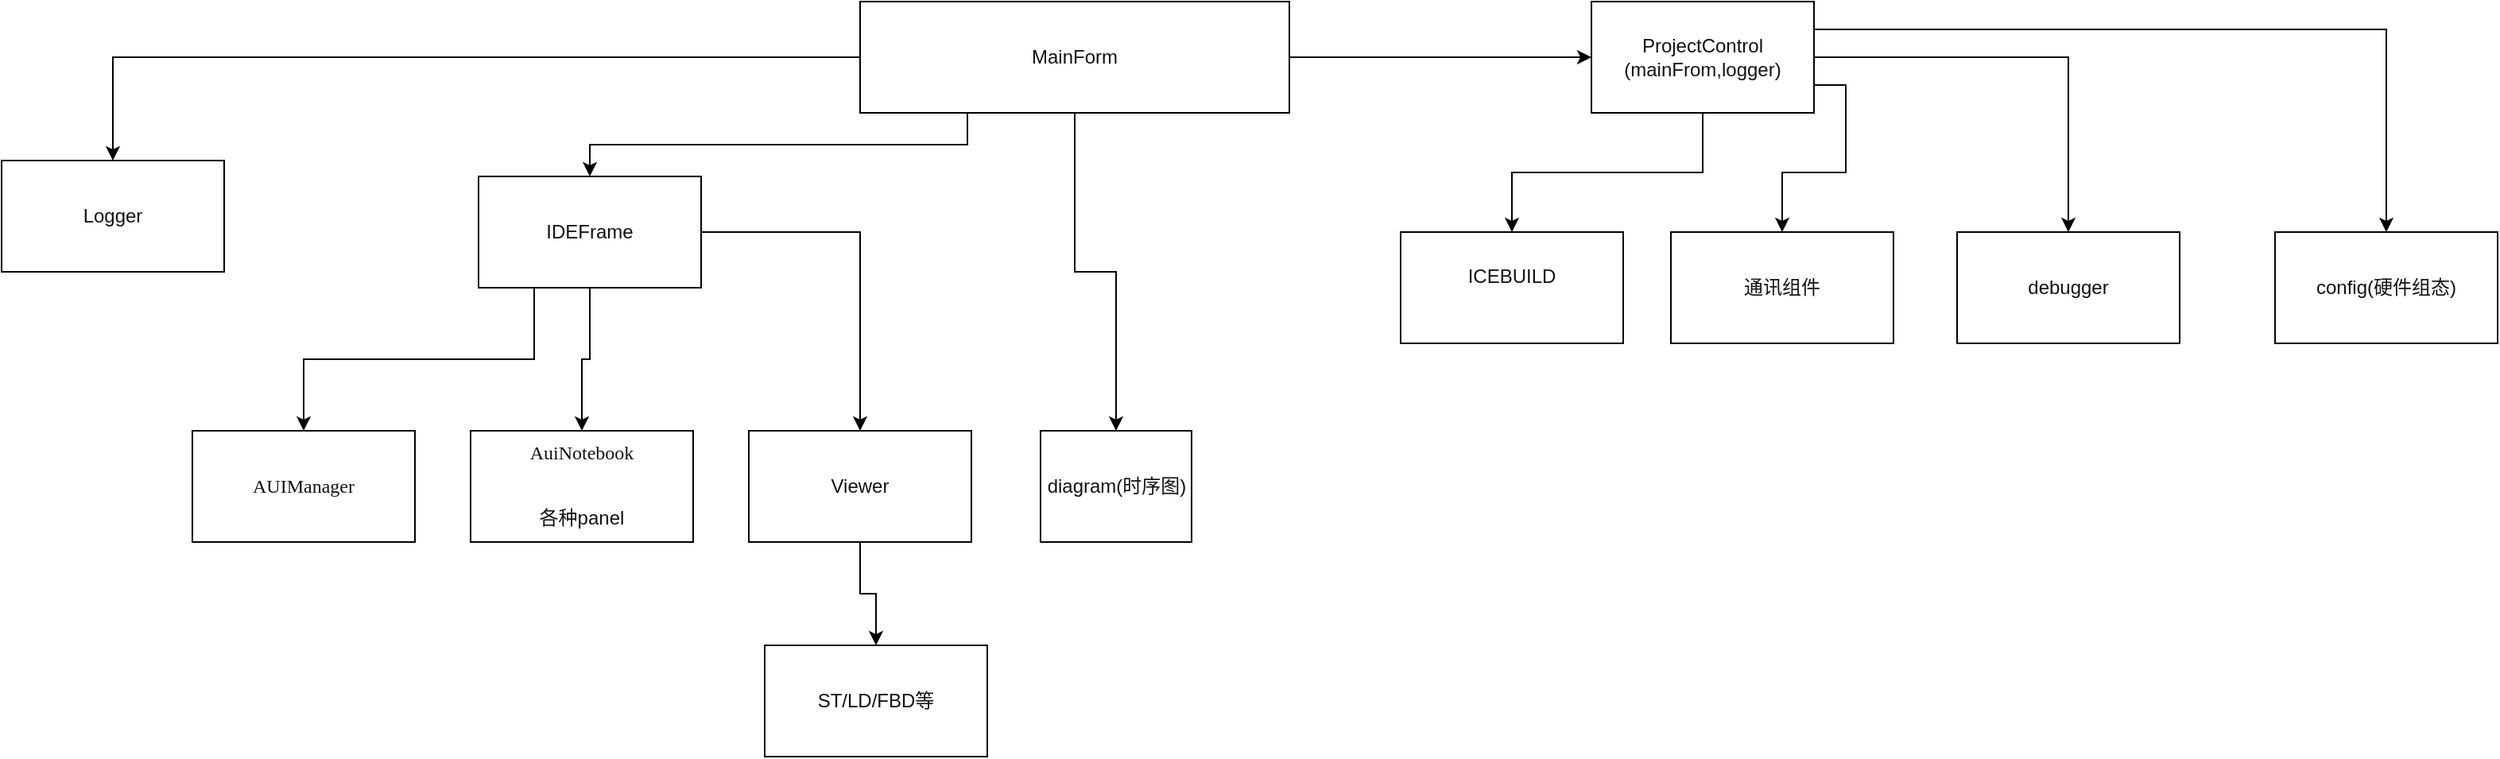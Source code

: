 <mxfile version="12.3.1" type="github" pages="1">
  <diagram id="YTI-wykyhFXnW_U7o8Pz" name="Page-1">
    <mxGraphModel dx="2198" dy="764" grid="1" gridSize="10" guides="1" tooltips="1" connect="1" arrows="1" fold="1" page="1" pageScale="1" pageWidth="827" pageHeight="1169" math="0" shadow="0">
      <root>
        <mxCell id="0"/>
        <mxCell id="1" parent="0"/>
        <mxCell id="JWwVjYSpnplKkP4Ghm3m-4" value="" style="edgeStyle=orthogonalEdgeStyle;rounded=0;orthogonalLoop=1;jettySize=auto;html=1;fontColor=#121212;exitX=0.25;exitY=1;exitDx=0;exitDy=0;" edge="1" parent="1" source="JWwVjYSpnplKkP4Ghm3m-2" target="JWwVjYSpnplKkP4Ghm3m-3">
          <mxGeometry relative="1" as="geometry"/>
        </mxCell>
        <mxCell id="JWwVjYSpnplKkP4Ghm3m-29" value="" style="edgeStyle=orthogonalEdgeStyle;rounded=0;orthogonalLoop=1;jettySize=auto;html=1;fontColor=#121212;" edge="1" parent="1" source="JWwVjYSpnplKkP4Ghm3m-2" target="JWwVjYSpnplKkP4Ghm3m-28">
          <mxGeometry relative="1" as="geometry"/>
        </mxCell>
        <mxCell id="JWwVjYSpnplKkP4Ghm3m-2" value="MainForm" style="rounded=0;whiteSpace=wrap;html=1;strokeColor=#000000;fontColor=#121212;" vertex="1" parent="1">
          <mxGeometry x="300" y="60" width="270" height="70" as="geometry"/>
        </mxCell>
        <mxCell id="JWwVjYSpnplKkP4Ghm3m-28" value="diagram(时序图)" style="rounded=0;whiteSpace=wrap;html=1;strokeColor=#000000;fontColor=#121212;" vertex="1" parent="1">
          <mxGeometry x="413.5" y="330" width="95" height="70" as="geometry"/>
        </mxCell>
        <mxCell id="JWwVjYSpnplKkP4Ghm3m-6" value="" style="edgeStyle=orthogonalEdgeStyle;rounded=0;orthogonalLoop=1;jettySize=auto;html=1;fontColor=#121212;exitX=0.25;exitY=1;exitDx=0;exitDy=0;" edge="1" parent="1" source="JWwVjYSpnplKkP4Ghm3m-3" target="JWwVjYSpnplKkP4Ghm3m-5">
          <mxGeometry relative="1" as="geometry"/>
        </mxCell>
        <mxCell id="JWwVjYSpnplKkP4Ghm3m-8" value="" style="edgeStyle=orthogonalEdgeStyle;rounded=0;orthogonalLoop=1;jettySize=auto;html=1;fontColor=#121212;" edge="1" parent="1" source="JWwVjYSpnplKkP4Ghm3m-3" target="JWwVjYSpnplKkP4Ghm3m-7">
          <mxGeometry relative="1" as="geometry"/>
        </mxCell>
        <mxCell id="JWwVjYSpnplKkP4Ghm3m-12" value="" style="edgeStyle=orthogonalEdgeStyle;rounded=0;orthogonalLoop=1;jettySize=auto;html=1;fontColor=#121212;exitX=1;exitY=0.5;exitDx=0;exitDy=0;" edge="1" parent="1" source="JWwVjYSpnplKkP4Ghm3m-2" target="JWwVjYSpnplKkP4Ghm3m-11">
          <mxGeometry relative="1" as="geometry"/>
        </mxCell>
        <mxCell id="JWwVjYSpnplKkP4Ghm3m-14" value="" style="edgeStyle=orthogonalEdgeStyle;rounded=0;orthogonalLoop=1;jettySize=auto;html=1;fontColor=#121212;exitX=0;exitY=0.5;exitDx=0;exitDy=0;" edge="1" parent="1" source="JWwVjYSpnplKkP4Ghm3m-2" target="JWwVjYSpnplKkP4Ghm3m-13">
          <mxGeometry relative="1" as="geometry"/>
        </mxCell>
        <mxCell id="JWwVjYSpnplKkP4Ghm3m-23" value="" style="edgeStyle=orthogonalEdgeStyle;rounded=0;orthogonalLoop=1;jettySize=auto;html=1;fontColor=#121212;" edge="1" parent="1" source="JWwVjYSpnplKkP4Ghm3m-3" target="JWwVjYSpnplKkP4Ghm3m-22">
          <mxGeometry relative="1" as="geometry"/>
        </mxCell>
        <mxCell id="JWwVjYSpnplKkP4Ghm3m-3" value="&lt;div&gt;IDEFrame&lt;/div&gt;" style="rounded=0;whiteSpace=wrap;html=1;strokeColor=#000000;fontColor=#121212;" vertex="1" parent="1">
          <mxGeometry x="60" y="170" width="140" height="70" as="geometry"/>
        </mxCell>
        <mxCell id="JWwVjYSpnplKkP4Ghm3m-25" value="" style="edgeStyle=orthogonalEdgeStyle;rounded=0;orthogonalLoop=1;jettySize=auto;html=1;fontColor=#121212;" edge="1" parent="1" source="JWwVjYSpnplKkP4Ghm3m-22" target="JWwVjYSpnplKkP4Ghm3m-24">
          <mxGeometry relative="1" as="geometry"/>
        </mxCell>
        <mxCell id="JWwVjYSpnplKkP4Ghm3m-22" value="&lt;div&gt;Viewer&lt;/div&gt;" style="rounded=0;whiteSpace=wrap;html=1;strokeColor=#000000;fontColor=#121212;" vertex="1" parent="1">
          <mxGeometry x="230" y="330" width="140" height="70" as="geometry"/>
        </mxCell>
        <mxCell id="JWwVjYSpnplKkP4Ghm3m-24" value="ST/LD/FBD等" style="rounded=0;whiteSpace=wrap;html=1;strokeColor=#000000;fontColor=#121212;" vertex="1" parent="1">
          <mxGeometry x="240" y="465" width="140" height="70" as="geometry"/>
        </mxCell>
        <mxCell id="JWwVjYSpnplKkP4Ghm3m-13" value="&lt;div&gt;Logger&lt;/div&gt;" style="rounded=0;whiteSpace=wrap;html=1;strokeColor=#000000;fontColor=#121212;" vertex="1" parent="1">
          <mxGeometry x="-240" y="160" width="140" height="70" as="geometry"/>
        </mxCell>
        <mxCell id="JWwVjYSpnplKkP4Ghm3m-16" value="" style="edgeStyle=orthogonalEdgeStyle;rounded=0;orthogonalLoop=1;jettySize=auto;html=1;fontColor=#121212;" edge="1" parent="1" source="JWwVjYSpnplKkP4Ghm3m-11" target="JWwVjYSpnplKkP4Ghm3m-15">
          <mxGeometry relative="1" as="geometry"/>
        </mxCell>
        <mxCell id="JWwVjYSpnplKkP4Ghm3m-18" value="" style="edgeStyle=orthogonalEdgeStyle;rounded=0;orthogonalLoop=1;jettySize=auto;html=1;fontColor=#121212;exitX=1;exitY=0.75;exitDx=0;exitDy=0;" edge="1" parent="1" source="JWwVjYSpnplKkP4Ghm3m-11" target="JWwVjYSpnplKkP4Ghm3m-17">
          <mxGeometry relative="1" as="geometry"/>
        </mxCell>
        <mxCell id="JWwVjYSpnplKkP4Ghm3m-20" value="" style="edgeStyle=orthogonalEdgeStyle;rounded=0;orthogonalLoop=1;jettySize=auto;html=1;fontColor=#121212;exitX=1;exitY=0.25;exitDx=0;exitDy=0;" edge="1" parent="1" source="JWwVjYSpnplKkP4Ghm3m-11" target="JWwVjYSpnplKkP4Ghm3m-19">
          <mxGeometry relative="1" as="geometry"/>
        </mxCell>
        <mxCell id="JWwVjYSpnplKkP4Ghm3m-32" value="" style="edgeStyle=orthogonalEdgeStyle;rounded=0;orthogonalLoop=1;jettySize=auto;html=1;fontColor=#121212;" edge="1" parent="1" source="JWwVjYSpnplKkP4Ghm3m-11" target="JWwVjYSpnplKkP4Ghm3m-31">
          <mxGeometry relative="1" as="geometry"/>
        </mxCell>
        <mxCell id="JWwVjYSpnplKkP4Ghm3m-11" value="&lt;div&gt;ProjectControl&lt;/div&gt;&lt;div&gt;(mainFrom,logger)&lt;/div&gt;" style="rounded=0;whiteSpace=wrap;html=1;strokeColor=#000000;fontColor=#121212;" vertex="1" parent="1">
          <mxGeometry x="760" y="60" width="140" height="70" as="geometry"/>
        </mxCell>
        <mxCell id="JWwVjYSpnplKkP4Ghm3m-31" value="debugger" style="rounded=0;whiteSpace=wrap;html=1;strokeColor=#000000;fontColor=#121212;" vertex="1" parent="1">
          <mxGeometry x="990" y="205" width="140" height="70" as="geometry"/>
        </mxCell>
        <mxCell id="JWwVjYSpnplKkP4Ghm3m-19" value="config(硬件组态)" style="rounded=0;whiteSpace=wrap;html=1;strokeColor=#000000;fontColor=#121212;" vertex="1" parent="1">
          <mxGeometry x="1190" y="205" width="140" height="70" as="geometry"/>
        </mxCell>
        <mxCell id="JWwVjYSpnplKkP4Ghm3m-17" value="通讯组件" style="rounded=0;whiteSpace=wrap;html=1;strokeColor=#000000;fontColor=#121212;" vertex="1" parent="1">
          <mxGeometry x="810" y="205" width="140" height="70" as="geometry"/>
        </mxCell>
        <mxCell id="JWwVjYSpnplKkP4Ghm3m-15" value="&lt;div&gt;ICEBUILD&lt;/div&gt;&lt;div&gt;&lt;br&gt;&lt;/div&gt;" style="rounded=0;whiteSpace=wrap;html=1;strokeColor=#000000;fontColor=#121212;" vertex="1" parent="1">
          <mxGeometry x="640" y="205" width="140" height="70" as="geometry"/>
        </mxCell>
        <mxCell id="JWwVjYSpnplKkP4Ghm3m-7" value="&lt;pre style=&quot;font-family: &amp;#34;宋体&amp;#34; ; font-size: 9pt&quot;&gt;&lt;span style=&quot;background-color: rgb(255 , 255 , 255)&quot;&gt;&lt;font color=&quot;#121212&quot;&gt;AuiNotebook&lt;/font&gt;&lt;/span&gt;&lt;/pre&gt;&lt;div&gt;&lt;br&gt;&lt;/div&gt;&lt;div&gt;各种panel&lt;/div&gt;&lt;div&gt;&lt;br&gt;&lt;/div&gt;" style="rounded=0;whiteSpace=wrap;html=1;strokeColor=#000000;fontColor=#121212;" vertex="1" parent="1">
          <mxGeometry x="55" y="330" width="140" height="70" as="geometry"/>
        </mxCell>
        <mxCell id="JWwVjYSpnplKkP4Ghm3m-5" value="&lt;pre style=&quot;font-family: &amp;#34;宋体&amp;#34; ; font-size: 9pt&quot;&gt;&lt;span style=&quot;background-color: rgb(255 , 255 , 255)&quot;&gt;&lt;font color=&quot;#121212&quot;&gt;AUIManager&lt;/font&gt;&lt;/span&gt;&lt;/pre&gt;" style="rounded=0;whiteSpace=wrap;html=1;strokeColor=#000000;fontColor=#121212;" vertex="1" parent="1">
          <mxGeometry x="-120" y="330" width="140" height="70" as="geometry"/>
        </mxCell>
      </root>
    </mxGraphModel>
  </diagram>
</mxfile>
